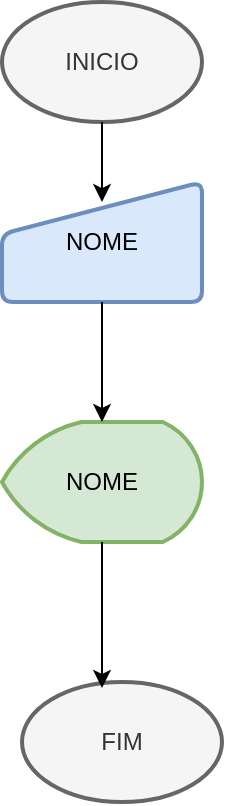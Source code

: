 <mxfile version="25.0.1">
  <diagram name="Página-1" id="EO1FgTZ2o8H2j0tIYMXi">
    <mxGraphModel dx="880" dy="434" grid="1" gridSize="10" guides="1" tooltips="1" connect="1" arrows="1" fold="1" page="1" pageScale="1" pageWidth="827" pageHeight="1169" math="0" shadow="0">
      <root>
        <mxCell id="0" />
        <mxCell id="1" parent="0" />
        <mxCell id="Nn-muiFquJqlhFQo7nEP-1" value="INICIO" style="strokeWidth=2;html=1;shape=mxgraph.flowchart.start_1;whiteSpace=wrap;fillColor=#f5f5f5;fontColor=#333333;strokeColor=#666666;" vertex="1" parent="1">
          <mxGeometry x="300" y="40" width="100" height="60" as="geometry" />
        </mxCell>
        <mxCell id="Nn-muiFquJqlhFQo7nEP-2" value="FIM" style="strokeWidth=2;html=1;shape=mxgraph.flowchart.start_1;whiteSpace=wrap;fillColor=#f5f5f5;fontColor=#333333;strokeColor=#666666;" vertex="1" parent="1">
          <mxGeometry x="310" y="380" width="100" height="60" as="geometry" />
        </mxCell>
        <mxCell id="Nn-muiFquJqlhFQo7nEP-3" value="NOME" style="html=1;strokeWidth=2;shape=manualInput;whiteSpace=wrap;rounded=1;size=26;arcSize=11;fillColor=#dae8fc;strokeColor=#6c8ebf;" vertex="1" parent="1">
          <mxGeometry x="300" y="130" width="100" height="60" as="geometry" />
        </mxCell>
        <mxCell id="Nn-muiFquJqlhFQo7nEP-4" value="NOME" style="strokeWidth=2;html=1;shape=mxgraph.flowchart.display;whiteSpace=wrap;fillColor=#d5e8d4;strokeColor=#82b366;" vertex="1" parent="1">
          <mxGeometry x="300" y="250" width="100" height="60" as="geometry" />
        </mxCell>
        <mxCell id="Nn-muiFquJqlhFQo7nEP-5" style="edgeStyle=orthogonalEdgeStyle;rounded=0;orthogonalLoop=1;jettySize=auto;html=1;exitX=0.5;exitY=1;exitDx=0;exitDy=0;exitPerimeter=0;entryX=0.5;entryY=0.167;entryDx=0;entryDy=0;entryPerimeter=0;" edge="1" parent="1" source="Nn-muiFquJqlhFQo7nEP-1" target="Nn-muiFquJqlhFQo7nEP-3">
          <mxGeometry relative="1" as="geometry" />
        </mxCell>
        <mxCell id="Nn-muiFquJqlhFQo7nEP-6" style="edgeStyle=orthogonalEdgeStyle;rounded=0;orthogonalLoop=1;jettySize=auto;html=1;exitX=0.5;exitY=1;exitDx=0;exitDy=0;entryX=0.5;entryY=0;entryDx=0;entryDy=0;entryPerimeter=0;" edge="1" parent="1" source="Nn-muiFquJqlhFQo7nEP-3" target="Nn-muiFquJqlhFQo7nEP-4">
          <mxGeometry relative="1" as="geometry" />
        </mxCell>
        <mxCell id="Nn-muiFquJqlhFQo7nEP-7" style="edgeStyle=orthogonalEdgeStyle;rounded=0;orthogonalLoop=1;jettySize=auto;html=1;exitX=0.5;exitY=1;exitDx=0;exitDy=0;exitPerimeter=0;entryX=0.4;entryY=0.05;entryDx=0;entryDy=0;entryPerimeter=0;" edge="1" parent="1" source="Nn-muiFquJqlhFQo7nEP-4" target="Nn-muiFquJqlhFQo7nEP-2">
          <mxGeometry relative="1" as="geometry" />
        </mxCell>
      </root>
    </mxGraphModel>
  </diagram>
</mxfile>
